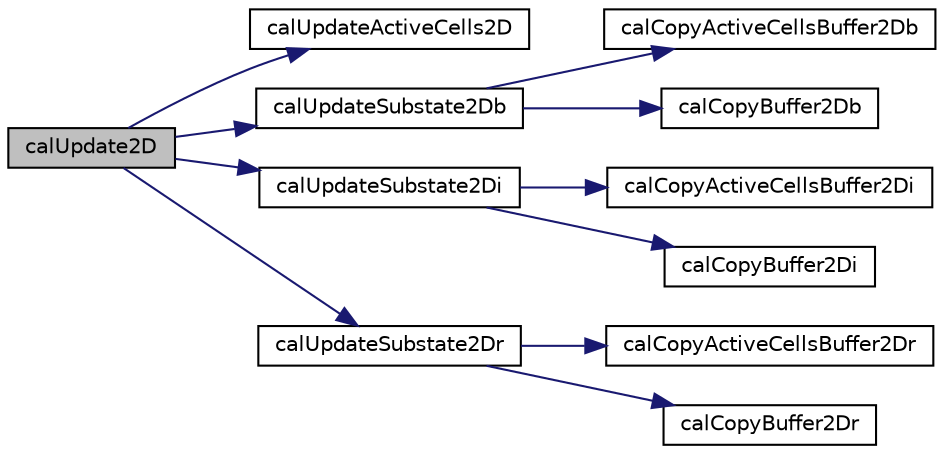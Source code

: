 digraph "calUpdate2D"
{
  edge [fontname="Helvetica",fontsize="10",labelfontname="Helvetica",labelfontsize="10"];
  node [fontname="Helvetica",fontsize="10",shape=record];
  rankdir="LR";
  Node1 [label="calUpdate2D",height=0.2,width=0.4,color="black", fillcolor="grey75", style="filled" fontcolor="black"];
  Node1 -> Node2 [color="midnightblue",fontsize="10",style="solid",fontname="Helvetica"];
  Node2 [label="calUpdateActiveCells2D",height=0.2,width=0.4,color="black", fillcolor="white", style="filled",URL="$cal2_d_8c.html#a7c2d7a5324139af1e4f3bcc15d536b04",tooltip="Puts the cells marked as actives in A.flags into the array of active cells A.cells and sets its dimen..."];
  Node1 -> Node3 [color="midnightblue",fontsize="10",style="solid",fontname="Helvetica"];
  Node3 [label="calUpdateSubstate2Db",height=0.2,width=0.4,color="black", fillcolor="white", style="filled",URL="$cal2_d_8c.html#aa0e4c32550169aac55b9d744faca2a70",tooltip="Copies the next matrix of a byte substate to the current one: current = next. If the active cells opt..."];
  Node3 -> Node4 [color="midnightblue",fontsize="10",style="solid",fontname="Helvetica"];
  Node4 [label="calCopyActiveCellsBuffer2Db",height=0.2,width=0.4,color="black", fillcolor="white", style="filled",URL="$cal2_d_buffer_8c.html#a688bafb097292c351c6dea7d2a59349e",tooltip="Active cells byte linearized matrix copy function. "];
  Node3 -> Node5 [color="midnightblue",fontsize="10",style="solid",fontname="Helvetica"];
  Node5 [label="calCopyBuffer2Db",height=0.2,width=0.4,color="black", fillcolor="white", style="filled",URL="$cal2_d_buffer_8c.html#a226f48974acf70531efd1a51265acd4a",tooltip="Byte linearized matrix copy function. "];
  Node1 -> Node6 [color="midnightblue",fontsize="10",style="solid",fontname="Helvetica"];
  Node6 [label="calUpdateSubstate2Di",height=0.2,width=0.4,color="black", fillcolor="white", style="filled",URL="$cal2_d_8c.html#a233201cf0824d39271cac62538e127c2",tooltip="Copies the next matrix of a integer substate to the current one: current = next. If the active cells ..."];
  Node6 -> Node7 [color="midnightblue",fontsize="10",style="solid",fontname="Helvetica"];
  Node7 [label="calCopyActiveCellsBuffer2Di",height=0.2,width=0.4,color="black", fillcolor="white", style="filled",URL="$cal2_d_buffer_8c.html#ac024d2a6b5f083c3509847708f7c53c0",tooltip="Active cells int linearized matrix copy function. "];
  Node6 -> Node8 [color="midnightblue",fontsize="10",style="solid",fontname="Helvetica"];
  Node8 [label="calCopyBuffer2Di",height=0.2,width=0.4,color="black", fillcolor="white", style="filled",URL="$cal2_d_buffer_8c.html#a53b114cf3d21286bf8287cebd4f47f25",tooltip="Int linearized matrix copy function. "];
  Node1 -> Node9 [color="midnightblue",fontsize="10",style="solid",fontname="Helvetica"];
  Node9 [label="calUpdateSubstate2Dr",height=0.2,width=0.4,color="black", fillcolor="white", style="filled",URL="$cal2_d_8c.html#acfc8314d798a840dd2df28e732b45cfd",tooltip="Copies the next matrix of a real (floating point) substate to the current one: current = next..."];
  Node9 -> Node10 [color="midnightblue",fontsize="10",style="solid",fontname="Helvetica"];
  Node10 [label="calCopyActiveCellsBuffer2Dr",height=0.2,width=0.4,color="black", fillcolor="white", style="filled",URL="$cal2_d_buffer_8c.html#a1f2baaeacf0ab8034e8eb61fbacbb3d8",tooltip="Active cells real (floating point) linearized matrix copy function. "];
  Node9 -> Node11 [color="midnightblue",fontsize="10",style="solid",fontname="Helvetica"];
  Node11 [label="calCopyBuffer2Dr",height=0.2,width=0.4,color="black", fillcolor="white", style="filled",URL="$cal2_d_buffer_8c.html#ae8f33debbf446493d7caecf90e46d144",tooltip="Real (floating point) linearized matrix copy function. "];
}
